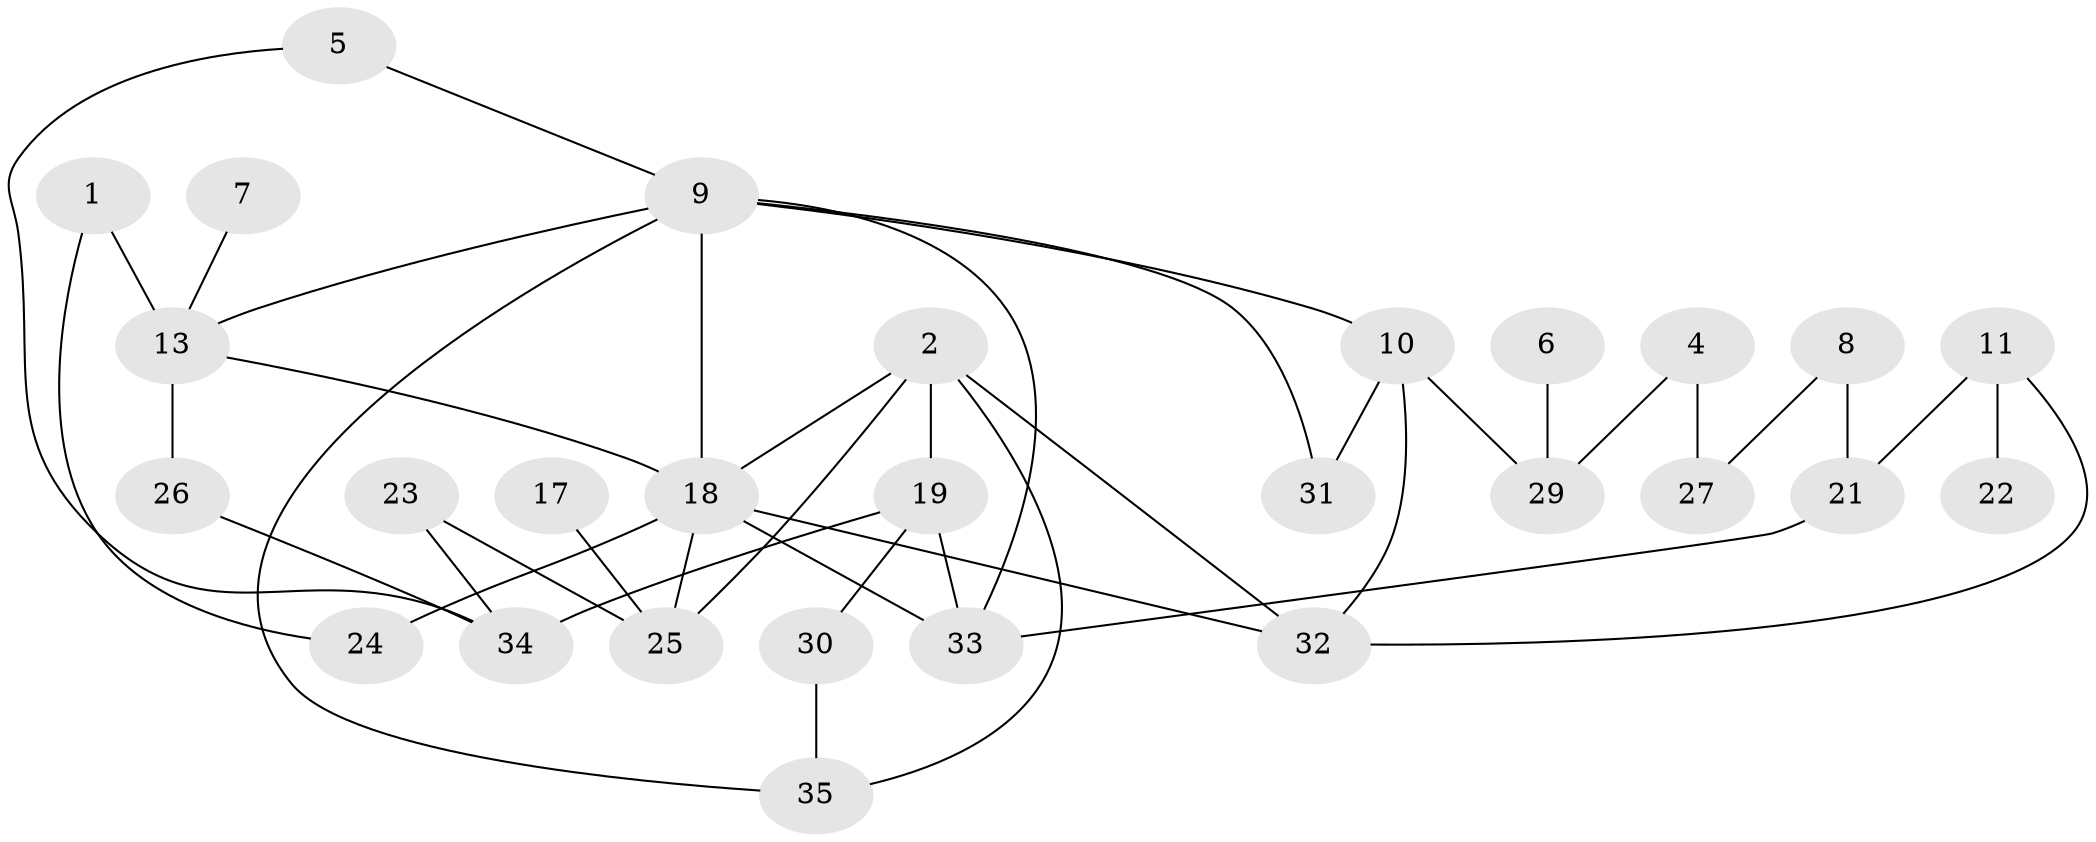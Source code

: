 // original degree distribution, {3: 0.23529411764705882, 2: 0.23529411764705882, 1: 0.27941176470588236, 5: 0.07352941176470588, 4: 0.058823529411764705, 0: 0.10294117647058823, 8: 0.014705882352941176}
// Generated by graph-tools (version 1.1) at 2025/33/03/09/25 02:33:40]
// undirected, 28 vertices, 42 edges
graph export_dot {
graph [start="1"]
  node [color=gray90,style=filled];
  1;
  2;
  4;
  5;
  6;
  7;
  8;
  9;
  10;
  11;
  13;
  17;
  18;
  19;
  21;
  22;
  23;
  24;
  25;
  26;
  27;
  29;
  30;
  31;
  32;
  33;
  34;
  35;
  1 -- 13 [weight=1.0];
  1 -- 24 [weight=1.0];
  2 -- 18 [weight=1.0];
  2 -- 19 [weight=1.0];
  2 -- 25 [weight=1.0];
  2 -- 32 [weight=1.0];
  2 -- 35 [weight=1.0];
  4 -- 27 [weight=1.0];
  4 -- 29 [weight=1.0];
  5 -- 9 [weight=1.0];
  5 -- 34 [weight=1.0];
  6 -- 29 [weight=1.0];
  7 -- 13 [weight=1.0];
  8 -- 21 [weight=1.0];
  8 -- 27 [weight=1.0];
  9 -- 10 [weight=1.0];
  9 -- 13 [weight=1.0];
  9 -- 18 [weight=1.0];
  9 -- 31 [weight=1.0];
  9 -- 33 [weight=1.0];
  9 -- 35 [weight=1.0];
  10 -- 29 [weight=1.0];
  10 -- 31 [weight=1.0];
  10 -- 32 [weight=1.0];
  11 -- 21 [weight=1.0];
  11 -- 22 [weight=1.0];
  11 -- 32 [weight=1.0];
  13 -- 18 [weight=1.0];
  13 -- 26 [weight=1.0];
  17 -- 25 [weight=1.0];
  18 -- 24 [weight=1.0];
  18 -- 25 [weight=1.0];
  18 -- 32 [weight=1.0];
  18 -- 33 [weight=1.0];
  19 -- 30 [weight=2.0];
  19 -- 33 [weight=1.0];
  19 -- 34 [weight=1.0];
  21 -- 33 [weight=1.0];
  23 -- 25 [weight=1.0];
  23 -- 34 [weight=1.0];
  26 -- 34 [weight=1.0];
  30 -- 35 [weight=1.0];
}
